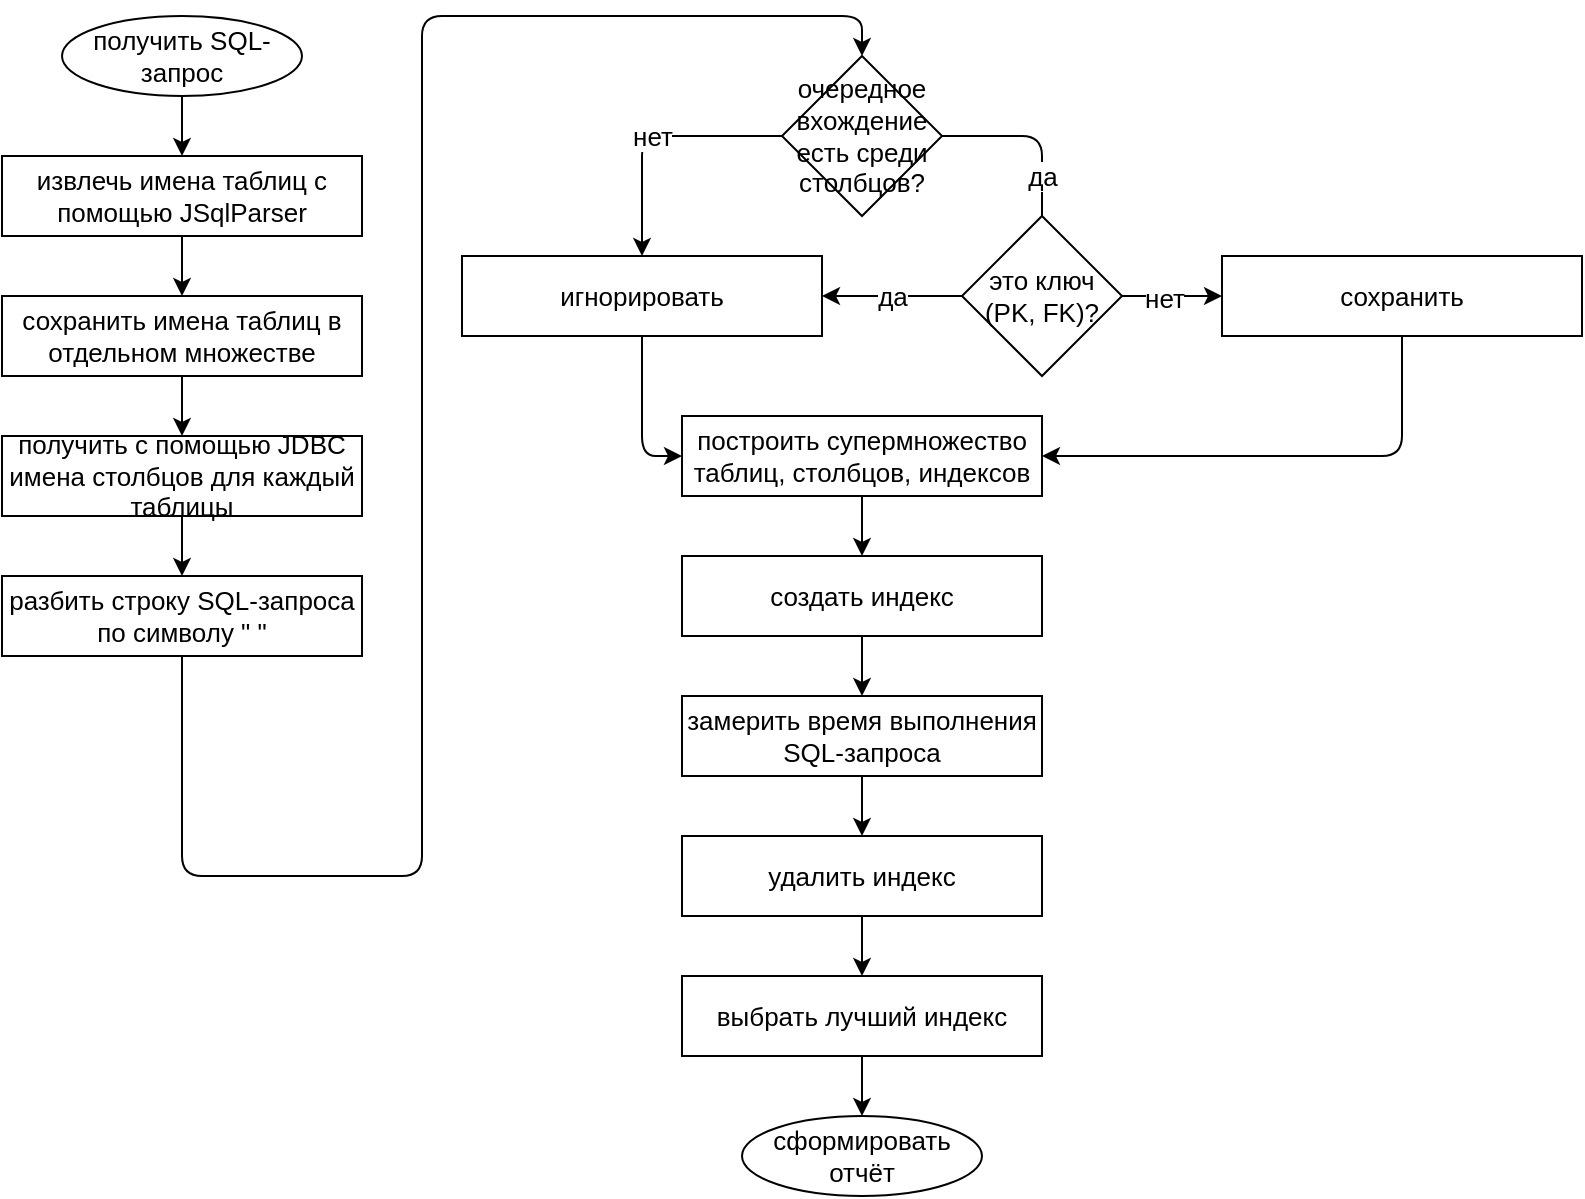 <mxfile>
    <diagram id="9KPqv6iMi0Jtp-B0wMgn" name="Страница 1">
        <mxGraphModel dx="868" dy="642" grid="1" gridSize="10" guides="1" tooltips="1" connect="1" arrows="1" fold="1" page="1" pageScale="1" pageWidth="1169" pageHeight="827" math="0" shadow="0">
            <root>
                <mxCell id="0"/>
                <mxCell id="1" parent="0"/>
                <mxCell id="2" value="&lt;font style=&quot;font-size: 13px;&quot;&gt;получить SQL-запрос&lt;/font&gt;" style="ellipse;whiteSpace=wrap;html=1;fontSize=13;" parent="1" vertex="1">
                    <mxGeometry x="530" y="10" width="120" height="40" as="geometry"/>
                </mxCell>
                <mxCell id="6" style="edgeStyle=none;html=1;exitX=0.5;exitY=1;exitDx=0;exitDy=0;" parent="1" source="3" target="5" edge="1">
                    <mxGeometry relative="1" as="geometry"/>
                </mxCell>
                <mxCell id="3" value="извлечь имена таблиц с помощью JSqlParser" style="rounded=0;whiteSpace=wrap;html=1;fontSize=13;" parent="1" vertex="1">
                    <mxGeometry x="500" y="80" width="180" height="40" as="geometry"/>
                </mxCell>
                <mxCell id="4" value="" style="endArrow=classic;html=1;exitX=0.5;exitY=1;exitDx=0;exitDy=0;entryX=0.5;entryY=0;entryDx=0;entryDy=0;" parent="1" source="2" target="3" edge="1">
                    <mxGeometry width="50" height="50" relative="1" as="geometry">
                        <mxPoint x="570" y="190" as="sourcePoint"/>
                        <mxPoint x="620" y="140" as="targetPoint"/>
                    </mxGeometry>
                </mxCell>
                <mxCell id="8" style="edgeStyle=none;html=1;exitX=0.5;exitY=1;exitDx=0;exitDy=0;entryX=0.5;entryY=0;entryDx=0;entryDy=0;" parent="1" source="5" target="7" edge="1">
                    <mxGeometry relative="1" as="geometry"/>
                </mxCell>
                <mxCell id="5" value="сохранить имена таблиц в отдельном множестве" style="rounded=0;whiteSpace=wrap;html=1;fontSize=13;" parent="1" vertex="1">
                    <mxGeometry x="500" y="150" width="180" height="40" as="geometry"/>
                </mxCell>
                <mxCell id="10" style="edgeStyle=none;html=1;exitX=0.5;exitY=1;exitDx=0;exitDy=0;entryX=0.5;entryY=0;entryDx=0;entryDy=0;" parent="1" source="7" target="9" edge="1">
                    <mxGeometry relative="1" as="geometry"/>
                </mxCell>
                <mxCell id="7" value="получить с помощью JDBC имена столбцов для каждый таблицы" style="rounded=0;whiteSpace=wrap;html=1;fontSize=13;" parent="1" vertex="1">
                    <mxGeometry x="500" y="220" width="180" height="40" as="geometry"/>
                </mxCell>
                <mxCell id="46" style="edgeStyle=none;html=1;exitX=0.5;exitY=1;exitDx=0;exitDy=0;entryX=0.5;entryY=0;entryDx=0;entryDy=0;" edge="1" parent="1" source="9" target="11">
                    <mxGeometry relative="1" as="geometry">
                        <mxPoint x="970" y="20" as="targetPoint"/>
                        <Array as="points">
                            <mxPoint x="590" y="440"/>
                            <mxPoint x="710" y="440"/>
                            <mxPoint x="710" y="10"/>
                            <mxPoint x="930" y="10"/>
                        </Array>
                    </mxGeometry>
                </mxCell>
                <mxCell id="9" value="разбить строку SQL-запроса по символу &quot; &quot;" style="rounded=0;whiteSpace=wrap;html=1;fontSize=13;" parent="1" vertex="1">
                    <mxGeometry x="500" y="290" width="180" height="40" as="geometry"/>
                </mxCell>
                <mxCell id="21" value="нет" style="edgeStyle=none;html=1;exitX=0;exitY=0.5;exitDx=0;exitDy=0;entryX=0.5;entryY=0;entryDx=0;entryDy=0;fontSize=13;" parent="1" source="11" target="13" edge="1">
                    <mxGeometry relative="1" as="geometry">
                        <Array as="points">
                            <mxPoint x="820" y="70"/>
                        </Array>
                    </mxGeometry>
                </mxCell>
                <mxCell id="22" value="да" style="edgeStyle=none;html=1;exitX=1;exitY=0.5;exitDx=0;exitDy=0;entryX=0.5;entryY=0;entryDx=0;entryDy=0;fontSize=13;" parent="1" source="11" target="20" edge="1">
                    <mxGeometry x="-0.176" relative="1" as="geometry">
                        <Array as="points">
                            <mxPoint x="1020" y="70"/>
                            <mxPoint x="1020" y="150"/>
                        </Array>
                        <mxPoint as="offset"/>
                    </mxGeometry>
                </mxCell>
                <mxCell id="11" value="очередное вхождение есть среди столбцов?" style="rhombus;whiteSpace=wrap;html=1;fontSize=13;" parent="1" vertex="1">
                    <mxGeometry x="890" y="30" width="80" height="80" as="geometry"/>
                </mxCell>
                <mxCell id="28" style="edgeStyle=none;html=1;exitX=0.5;exitY=1;exitDx=0;exitDy=0;entryX=1;entryY=0.5;entryDx=0;entryDy=0;" parent="1" source="12" target="26" edge="1">
                    <mxGeometry relative="1" as="geometry">
                        <Array as="points">
                            <mxPoint x="1200" y="230"/>
                        </Array>
                    </mxGeometry>
                </mxCell>
                <mxCell id="12" value="сохранить" style="rounded=0;whiteSpace=wrap;html=1;fontSize=13;" parent="1" vertex="1">
                    <mxGeometry x="1110" y="130" width="180" height="40" as="geometry"/>
                </mxCell>
                <mxCell id="27" style="edgeStyle=none;html=1;exitX=0.5;exitY=1;exitDx=0;exitDy=0;entryX=0;entryY=0.5;entryDx=0;entryDy=0;" parent="1" source="13" target="26" edge="1">
                    <mxGeometry relative="1" as="geometry">
                        <Array as="points">
                            <mxPoint x="820" y="230"/>
                        </Array>
                    </mxGeometry>
                </mxCell>
                <mxCell id="13" value="игнорировать" style="rounded=0;whiteSpace=wrap;html=1;fontSize=13;" parent="1" vertex="1">
                    <mxGeometry x="730" y="130" width="180" height="40" as="geometry"/>
                </mxCell>
                <mxCell id="23" value="да" style="edgeStyle=none;html=1;exitX=0;exitY=0.5;exitDx=0;exitDy=0;entryX=1;entryY=0.5;entryDx=0;entryDy=0;fontSize=13;" parent="1" source="20" target="13" edge="1">
                    <mxGeometry relative="1" as="geometry"/>
                </mxCell>
                <mxCell id="24" style="edgeStyle=none;html=1;exitX=1;exitY=0.5;exitDx=0;exitDy=0;entryX=0;entryY=0.5;entryDx=0;entryDy=0;" parent="1" source="20" target="12" edge="1">
                    <mxGeometry relative="1" as="geometry"/>
                </mxCell>
                <mxCell id="25" value="нет" style="edgeLabel;html=1;align=center;verticalAlign=middle;resizable=0;points=[];fontSize=13;" parent="24" vertex="1" connectable="0">
                    <mxGeometry x="-0.187" y="-1" relative="1" as="geometry">
                        <mxPoint as="offset"/>
                    </mxGeometry>
                </mxCell>
                <mxCell id="20" value="это ключ (PK, FK)?" style="rhombus;whiteSpace=wrap;html=1;fontSize=13;" parent="1" vertex="1">
                    <mxGeometry x="980" y="110" width="80" height="80" as="geometry"/>
                </mxCell>
                <mxCell id="31" style="edgeStyle=none;html=1;exitX=0.5;exitY=1;exitDx=0;exitDy=0;entryX=0.5;entryY=0;entryDx=0;entryDy=0;" parent="1" source="26" target="29" edge="1">
                    <mxGeometry relative="1" as="geometry"/>
                </mxCell>
                <mxCell id="26" value="построить супермножество таблиц, столбцов, индексов" style="rounded=0;whiteSpace=wrap;html=1;fontSize=13;" parent="1" vertex="1">
                    <mxGeometry x="840" y="210" width="180" height="40" as="geometry"/>
                </mxCell>
                <mxCell id="32" style="edgeStyle=none;html=1;exitX=0.5;exitY=1;exitDx=0;exitDy=0;entryX=0.5;entryY=0;entryDx=0;entryDy=0;" parent="1" source="29" target="30" edge="1">
                    <mxGeometry relative="1" as="geometry"/>
                </mxCell>
                <mxCell id="29" value="создать индекс" style="rounded=0;whiteSpace=wrap;html=1;fontSize=13;" parent="1" vertex="1">
                    <mxGeometry x="840" y="280" width="180" height="40" as="geometry"/>
                </mxCell>
                <mxCell id="43" style="edgeStyle=none;html=1;exitX=0.5;exitY=1;exitDx=0;exitDy=0;entryX=0.5;entryY=0;entryDx=0;entryDy=0;" parent="1" source="30" target="39" edge="1">
                    <mxGeometry relative="1" as="geometry"/>
                </mxCell>
                <mxCell id="30" value="замерить время выполнения SQL-запроса" style="rounded=0;whiteSpace=wrap;html=1;fontSize=13;" parent="1" vertex="1">
                    <mxGeometry x="840" y="350" width="180" height="40" as="geometry"/>
                </mxCell>
                <mxCell id="44" style="edgeStyle=none;html=1;exitX=0.5;exitY=1;exitDx=0;exitDy=0;entryX=0.5;entryY=0;entryDx=0;entryDy=0;" parent="1" source="39" target="41" edge="1">
                    <mxGeometry relative="1" as="geometry"/>
                </mxCell>
                <mxCell id="39" value="удалить индекс" style="rounded=0;whiteSpace=wrap;html=1;fontSize=13;" parent="1" vertex="1">
                    <mxGeometry x="840" y="420" width="180" height="40" as="geometry"/>
                </mxCell>
                <mxCell id="45" style="edgeStyle=none;html=1;exitX=0.5;exitY=1;exitDx=0;exitDy=0;entryX=0.5;entryY=0;entryDx=0;entryDy=0;" parent="1" source="41" target="42" edge="1">
                    <mxGeometry relative="1" as="geometry"/>
                </mxCell>
                <mxCell id="41" value="выбрать лучший индекс" style="rounded=0;whiteSpace=wrap;html=1;fontSize=13;" parent="1" vertex="1">
                    <mxGeometry x="840" y="490" width="180" height="40" as="geometry"/>
                </mxCell>
                <mxCell id="42" value="сформировать отчёт" style="ellipse;whiteSpace=wrap;html=1;fontSize=13;" parent="1" vertex="1">
                    <mxGeometry x="870" y="560" width="120" height="40" as="geometry"/>
                </mxCell>
            </root>
        </mxGraphModel>
    </diagram>
</mxfile>